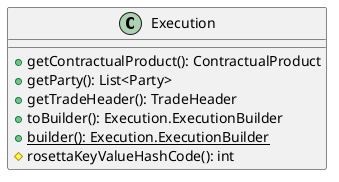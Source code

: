 @startuml

    class Execution [[Execution.html]] {
        +getContractualProduct(): ContractualProduct
        +getParty(): List<Party>
        +getTradeHeader(): TradeHeader
        +toBuilder(): Execution.ExecutionBuilder
        {static} +builder(): Execution.ExecutionBuilder
        #rosettaKeyValueHashCode(): int
    }

@enduml
